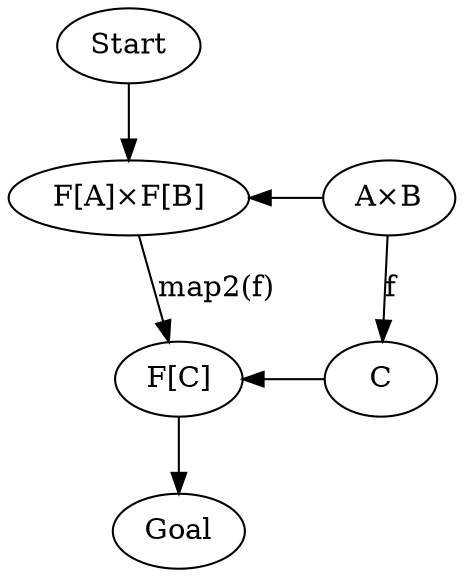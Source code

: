 digraph {
    Start[class="extremity"]
    Goal[class="extremity"]

    AB[label="A×B"]
    C
    FAFB[label="F[A]×F[B]" class="start"]
    FC[label="F[C]" class="goal"]

    FAFB -> FC[label="map2(f)"]
    AB -> C[label="f"]

    {
        rank=same
        FAFB -> AB[dir=back class="lift"]
    }

    {
        rank=same
        FC -> C[dir=back class="lift"]
    }

    Start -> FAFB[class="start"]
    FC -> Goal[class="goal"]
}
